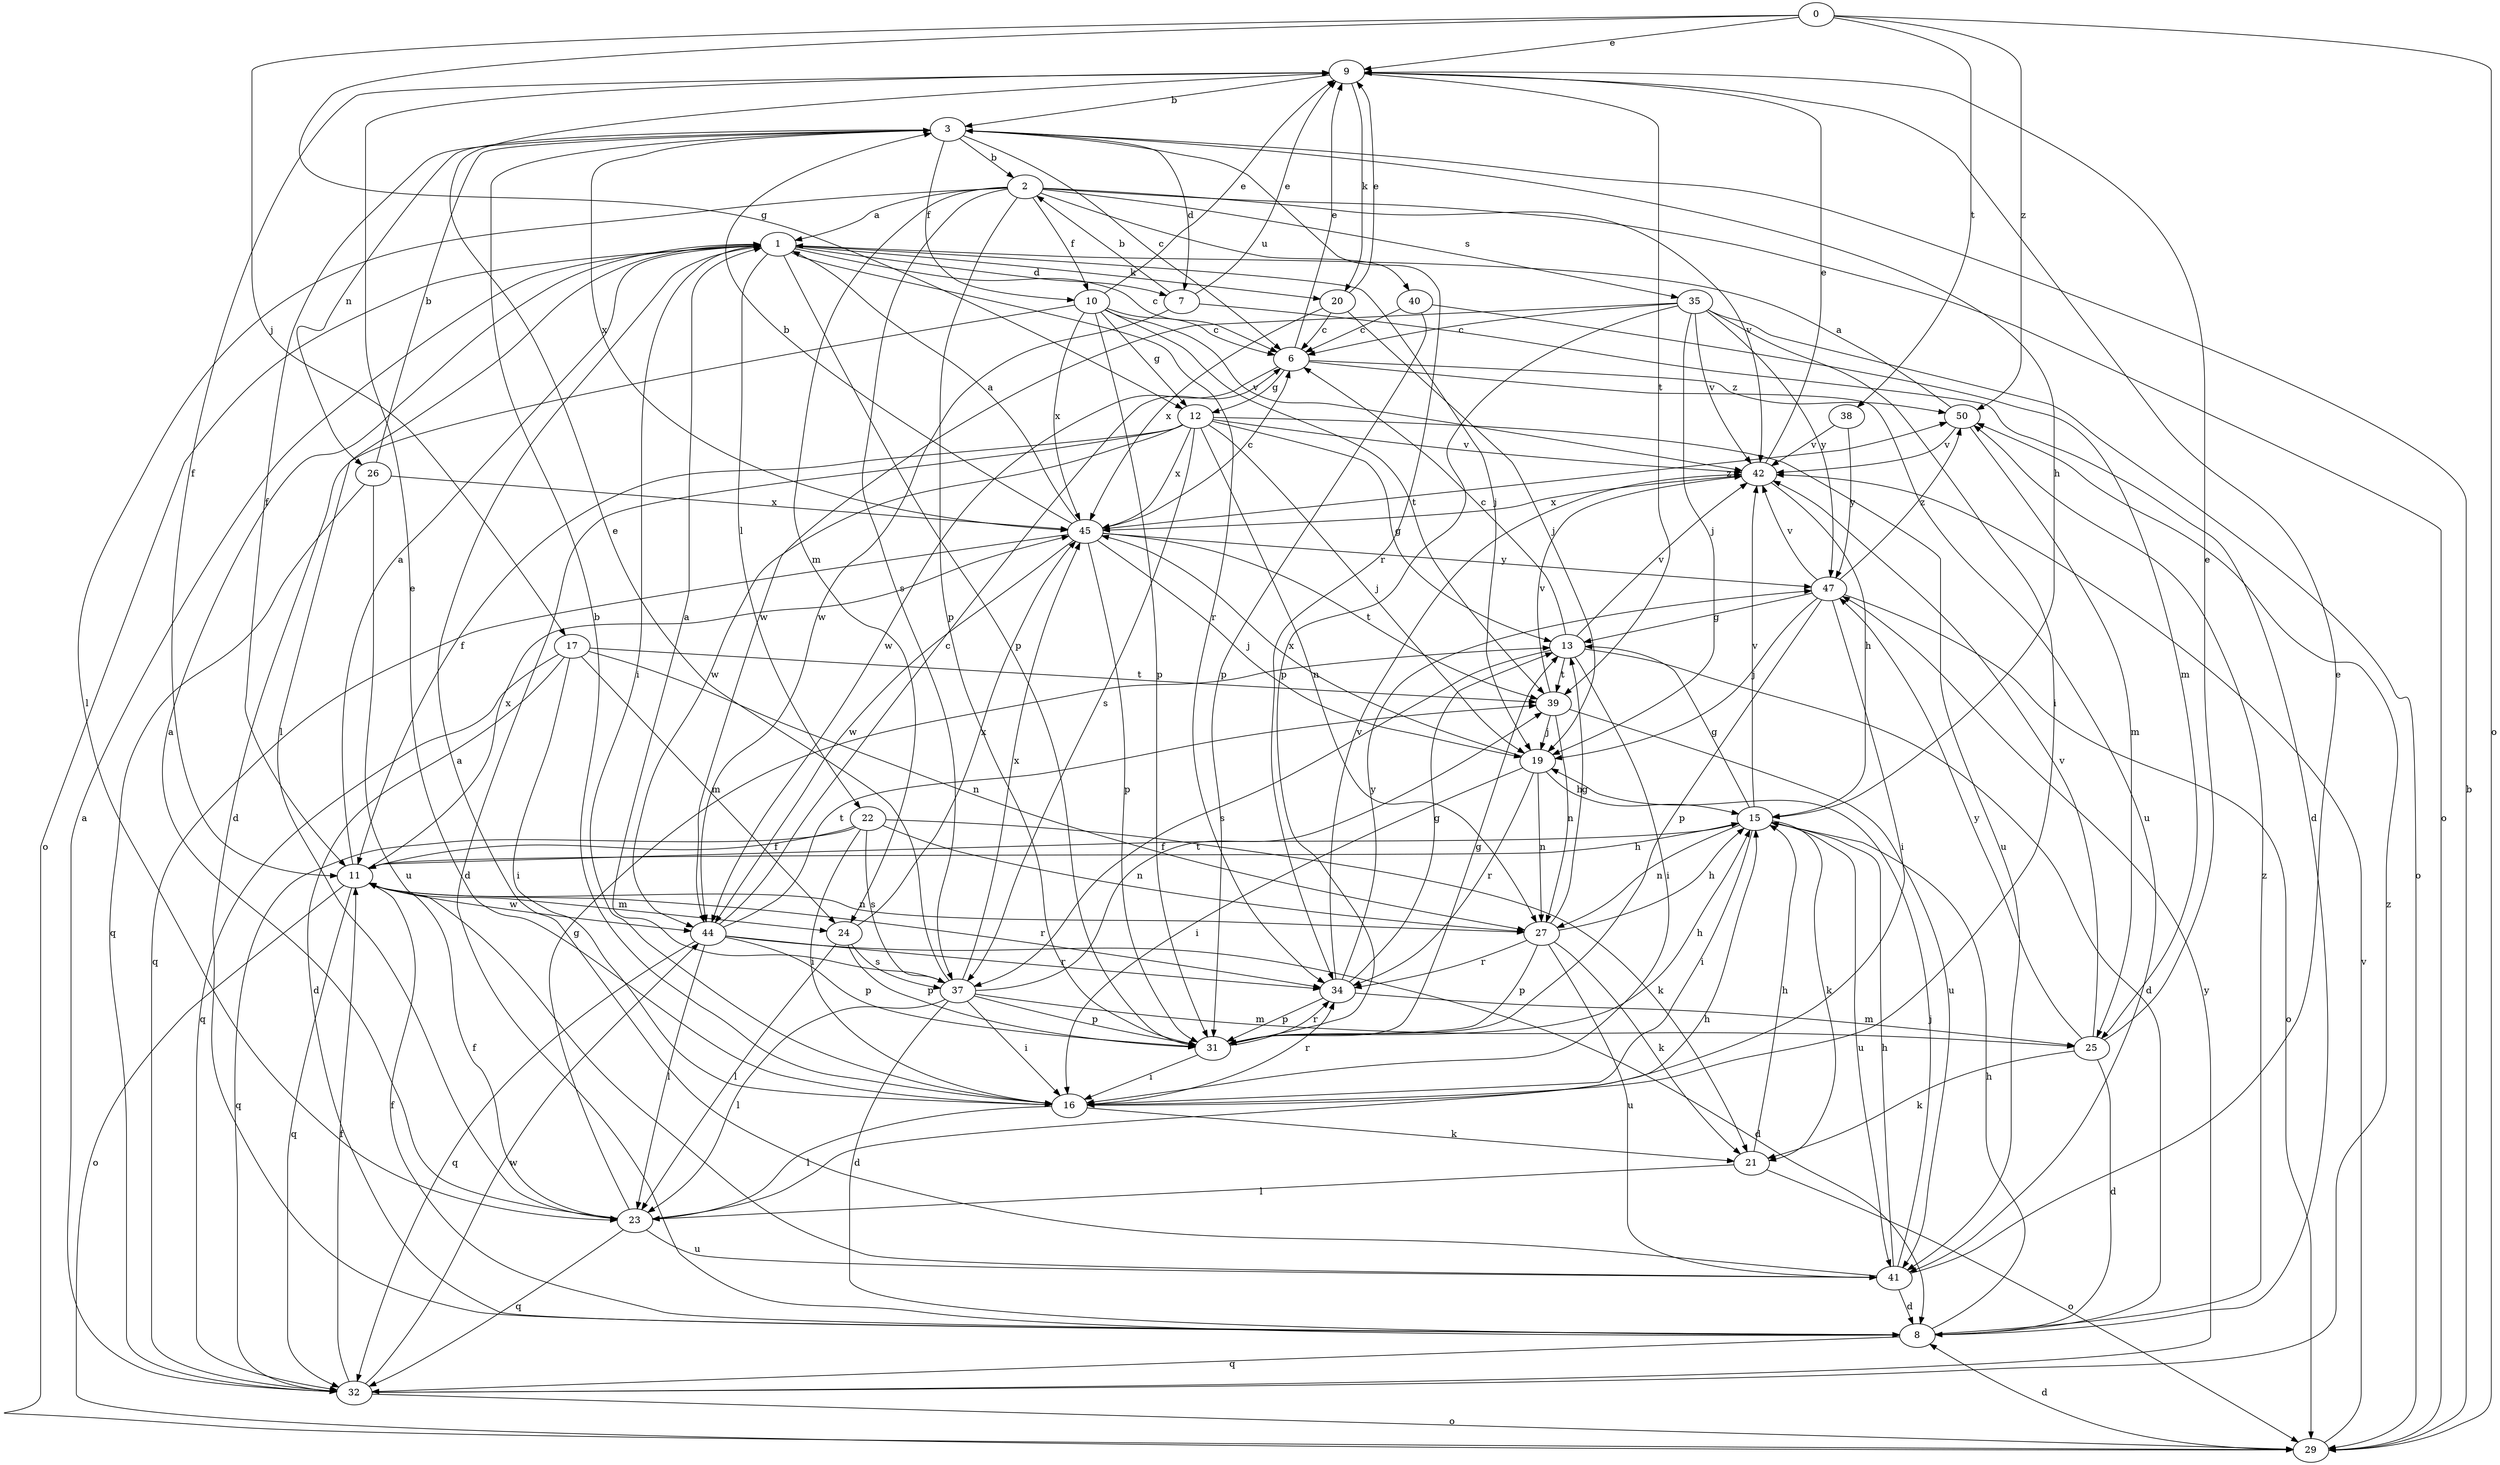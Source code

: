 strict digraph  {
0;
1;
2;
3;
6;
7;
8;
9;
10;
11;
12;
13;
15;
16;
17;
19;
20;
21;
22;
23;
24;
25;
26;
27;
29;
31;
32;
34;
35;
37;
38;
39;
40;
41;
42;
44;
45;
47;
50;
0 -> 9  [label=e];
0 -> 12  [label=g];
0 -> 17  [label=j];
0 -> 29  [label=o];
0 -> 38  [label=t];
0 -> 50  [label=z];
1 -> 6  [label=c];
1 -> 7  [label=d];
1 -> 16  [label=i];
1 -> 19  [label=j];
1 -> 20  [label=k];
1 -> 22  [label=l];
1 -> 23  [label=l];
1 -> 29  [label=o];
1 -> 31  [label=p];
1 -> 34  [label=r];
2 -> 1  [label=a];
2 -> 10  [label=f];
2 -> 23  [label=l];
2 -> 24  [label=m];
2 -> 29  [label=o];
2 -> 31  [label=p];
2 -> 35  [label=s];
2 -> 37  [label=s];
2 -> 40  [label=u];
2 -> 42  [label=v];
3 -> 2  [label=b];
3 -> 6  [label=c];
3 -> 7  [label=d];
3 -> 10  [label=f];
3 -> 11  [label=f];
3 -> 15  [label=h];
3 -> 26  [label=n];
3 -> 34  [label=r];
3 -> 45  [label=x];
6 -> 9  [label=e];
6 -> 12  [label=g];
6 -> 41  [label=u];
6 -> 44  [label=w];
6 -> 50  [label=z];
7 -> 2  [label=b];
7 -> 8  [label=d];
7 -> 9  [label=e];
7 -> 44  [label=w];
8 -> 11  [label=f];
8 -> 15  [label=h];
8 -> 32  [label=q];
8 -> 50  [label=z];
9 -> 3  [label=b];
9 -> 11  [label=f];
9 -> 20  [label=k];
9 -> 39  [label=t];
10 -> 6  [label=c];
10 -> 8  [label=d];
10 -> 9  [label=e];
10 -> 12  [label=g];
10 -> 31  [label=p];
10 -> 39  [label=t];
10 -> 42  [label=v];
10 -> 45  [label=x];
11 -> 1  [label=a];
11 -> 15  [label=h];
11 -> 24  [label=m];
11 -> 27  [label=n];
11 -> 29  [label=o];
11 -> 32  [label=q];
11 -> 34  [label=r];
11 -> 44  [label=w];
11 -> 45  [label=x];
12 -> 8  [label=d];
12 -> 11  [label=f];
12 -> 13  [label=g];
12 -> 19  [label=j];
12 -> 27  [label=n];
12 -> 37  [label=s];
12 -> 41  [label=u];
12 -> 42  [label=v];
12 -> 44  [label=w];
12 -> 45  [label=x];
13 -> 6  [label=c];
13 -> 8  [label=d];
13 -> 16  [label=i];
13 -> 37  [label=s];
13 -> 39  [label=t];
13 -> 42  [label=v];
15 -> 11  [label=f];
15 -> 13  [label=g];
15 -> 16  [label=i];
15 -> 21  [label=k];
15 -> 27  [label=n];
15 -> 41  [label=u];
15 -> 42  [label=v];
16 -> 3  [label=b];
16 -> 9  [label=e];
16 -> 21  [label=k];
16 -> 23  [label=l];
16 -> 34  [label=r];
17 -> 8  [label=d];
17 -> 16  [label=i];
17 -> 24  [label=m];
17 -> 27  [label=n];
17 -> 32  [label=q];
17 -> 39  [label=t];
19 -> 15  [label=h];
19 -> 16  [label=i];
19 -> 27  [label=n];
19 -> 34  [label=r];
19 -> 45  [label=x];
20 -> 6  [label=c];
20 -> 9  [label=e];
20 -> 19  [label=j];
20 -> 45  [label=x];
21 -> 15  [label=h];
21 -> 23  [label=l];
21 -> 29  [label=o];
22 -> 11  [label=f];
22 -> 16  [label=i];
22 -> 21  [label=k];
22 -> 27  [label=n];
22 -> 32  [label=q];
22 -> 37  [label=s];
23 -> 1  [label=a];
23 -> 11  [label=f];
23 -> 13  [label=g];
23 -> 15  [label=h];
23 -> 32  [label=q];
23 -> 41  [label=u];
24 -> 23  [label=l];
24 -> 31  [label=p];
24 -> 37  [label=s];
24 -> 45  [label=x];
25 -> 8  [label=d];
25 -> 9  [label=e];
25 -> 21  [label=k];
25 -> 42  [label=v];
25 -> 47  [label=y];
26 -> 3  [label=b];
26 -> 32  [label=q];
26 -> 41  [label=u];
26 -> 45  [label=x];
27 -> 13  [label=g];
27 -> 15  [label=h];
27 -> 21  [label=k];
27 -> 31  [label=p];
27 -> 34  [label=r];
27 -> 41  [label=u];
29 -> 3  [label=b];
29 -> 8  [label=d];
29 -> 42  [label=v];
31 -> 13  [label=g];
31 -> 15  [label=h];
31 -> 16  [label=i];
31 -> 34  [label=r];
32 -> 1  [label=a];
32 -> 11  [label=f];
32 -> 29  [label=o];
32 -> 44  [label=w];
32 -> 47  [label=y];
32 -> 50  [label=z];
34 -> 13  [label=g];
34 -> 25  [label=m];
34 -> 31  [label=p];
34 -> 42  [label=v];
34 -> 47  [label=y];
35 -> 6  [label=c];
35 -> 16  [label=i];
35 -> 19  [label=j];
35 -> 29  [label=o];
35 -> 31  [label=p];
35 -> 42  [label=v];
35 -> 44  [label=w];
35 -> 47  [label=y];
37 -> 1  [label=a];
37 -> 8  [label=d];
37 -> 9  [label=e];
37 -> 16  [label=i];
37 -> 23  [label=l];
37 -> 25  [label=m];
37 -> 31  [label=p];
37 -> 39  [label=t];
37 -> 45  [label=x];
38 -> 42  [label=v];
38 -> 47  [label=y];
39 -> 19  [label=j];
39 -> 27  [label=n];
39 -> 41  [label=u];
39 -> 42  [label=v];
40 -> 6  [label=c];
40 -> 25  [label=m];
40 -> 31  [label=p];
41 -> 1  [label=a];
41 -> 8  [label=d];
41 -> 9  [label=e];
41 -> 15  [label=h];
41 -> 19  [label=j];
42 -> 9  [label=e];
42 -> 15  [label=h];
42 -> 45  [label=x];
44 -> 6  [label=c];
44 -> 8  [label=d];
44 -> 23  [label=l];
44 -> 31  [label=p];
44 -> 32  [label=q];
44 -> 34  [label=r];
44 -> 39  [label=t];
45 -> 1  [label=a];
45 -> 3  [label=b];
45 -> 6  [label=c];
45 -> 19  [label=j];
45 -> 31  [label=p];
45 -> 32  [label=q];
45 -> 39  [label=t];
45 -> 44  [label=w];
45 -> 47  [label=y];
45 -> 50  [label=z];
47 -> 13  [label=g];
47 -> 16  [label=i];
47 -> 19  [label=j];
47 -> 29  [label=o];
47 -> 31  [label=p];
47 -> 42  [label=v];
47 -> 50  [label=z];
50 -> 1  [label=a];
50 -> 25  [label=m];
50 -> 42  [label=v];
}
